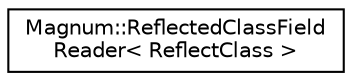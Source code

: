 digraph "圖形化之類別階層"
{
  edge [fontname="Helvetica",fontsize="10",labelfontname="Helvetica",labelfontsize="10"];
  node [fontname="Helvetica",fontsize="10",shape=record];
  rankdir="LR";
  Node1 [label="Magnum::ReflectedClassField\lReader\< ReflectClass \>",height=0.2,width=0.4,color="black", fillcolor="white", style="filled",URL="$class_magnum_1_1_reflected_class_field_reader.html"];
}

